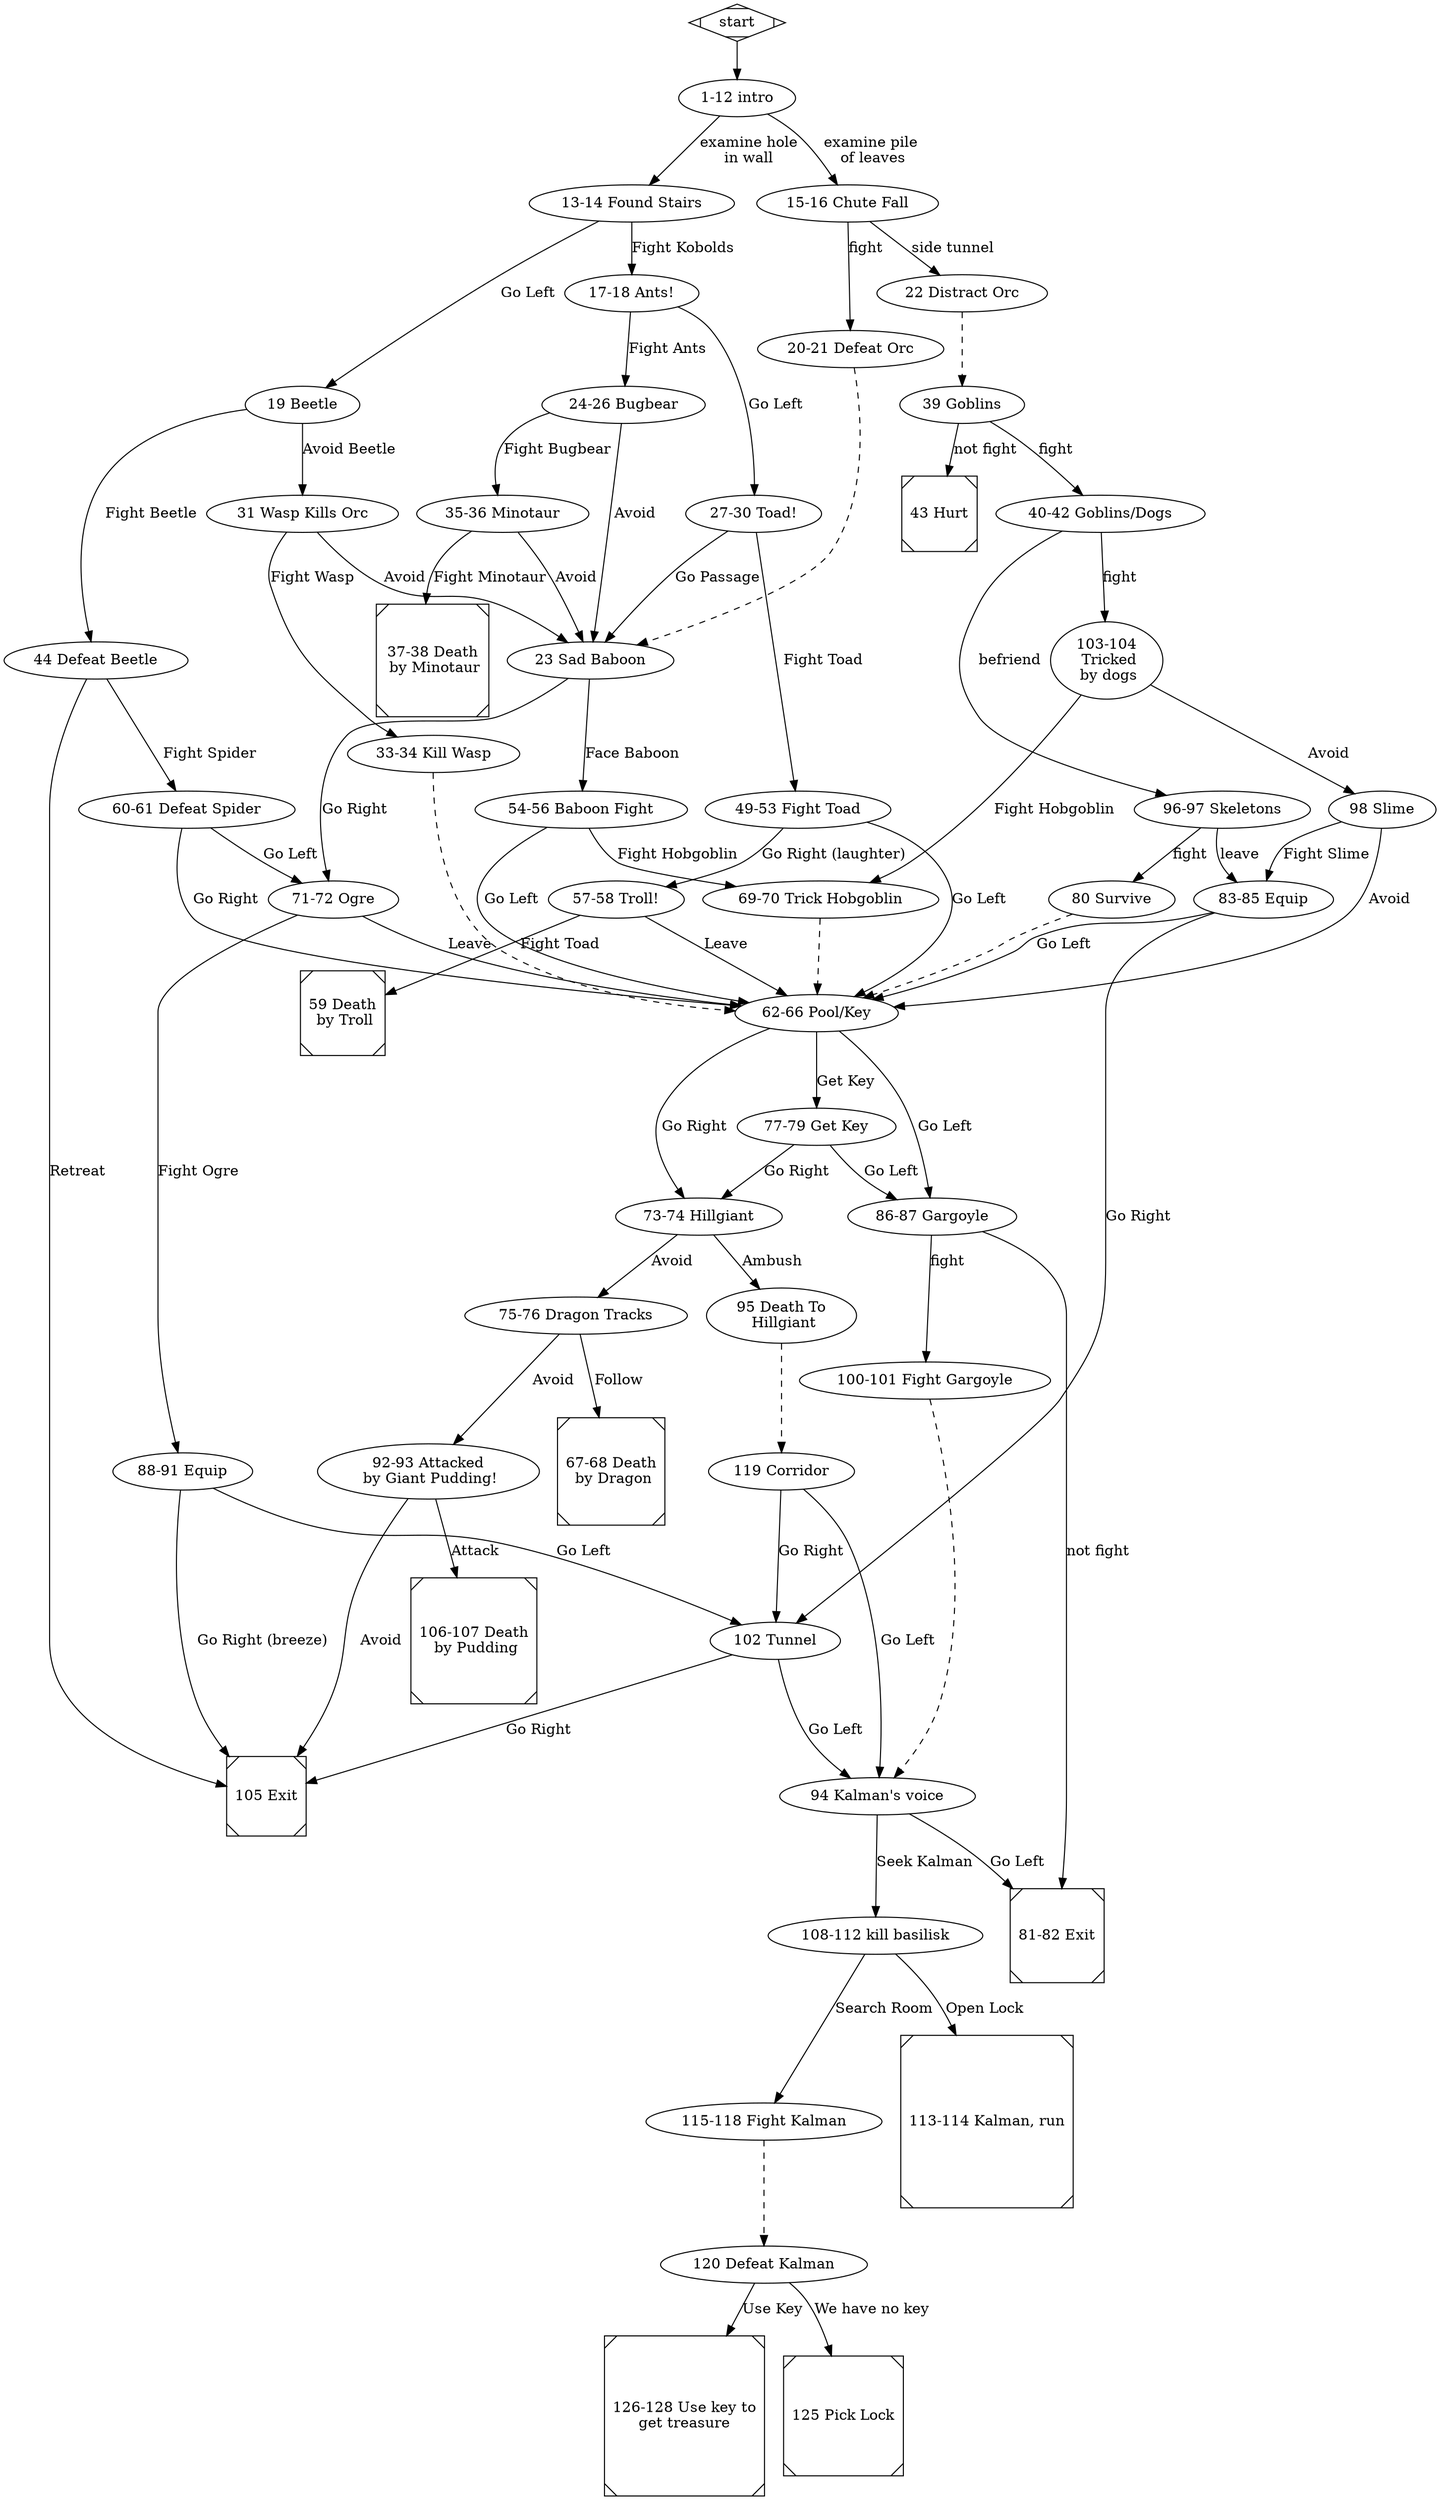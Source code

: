 digraph endless_quest_1 {

  /*
title: Dungeon of Dread
series: Endless Quest
Author: Rlose Estes
Links: 
  */

  start [shape=Mdiamond];
  start -> p1;
  
  p1 [label="1-12 intro"]
  p1 -> p13 [label="examine hole\nin wall"]
  p1 -> p15 [label="examine pile\n of leaves"]
  
  p13 [label="13"]
  
  p15 [label="15-16 Chute Fall"]
  p15 -> p22 [label="side tunnel"]
  p15 -> p20 [label="fight"]
  
  p22 [label="22 Distract Orc"]
  p22 -> p39 [style="dashed"] // No Decision
  
  p39 [label="39 Goblins"]
  p39 -> p40 [label="fight"]
  p39 -> p43 [label="not fight"]
  
  
  p43 [label="43 Hurt", shape=Msquare]
  /*
     43 is an end, we get stabbed by Goblin and leave,
     illogical event though
  */

  p40 [label="40-42 Goblins/Dogs"]
  p40 -> p103 [label="fight"]
  p40 -> p96 [label="befriend"]

  p96 [label="96-97 Skeletons"]
  p96 -> p80 [label="fight"]
  p96 -> p83 [label="leave"]
  
  p80 [label="80 Survive"]
  p80 -> p62 [style="dashed"] // No Decision
  
  p62 [label="62-66 Pool/Key"]
  p62 -> p86 [label="Go Left"]
  p62 -> p73 [label="Go Right"]
  p62 -> p77 [label="Get Key"]
  
  p77 [label="77-79 Get Key"]
  p77 -> p86 [label="Go Left"]
  p77 -> p73 [label="Go Right"]
  
  p86 [label="86-87 Gargoyle"]
  p86 -> p100 [label="fight"]
  p86 -> p81 [label="not fight"]

  p81 [label="81-82 Exit", shape=Msquare]
    /*
     81 is an end, we leave through a hidden exit
     that closes behind us
  */

  p100 [label="100-101 Fight Gargoyle"]
  p100 -> p94 [style="dashed"] // No Decision

  p94 [label="94 Kalman's voice"]
  p94 -> p81 [label="Go Left"]
  p94 -> p108 [label="Seek Kalman"]

  p108 [label="108-112 kill basilisk"]
  p108 -> p115 [label="Search Room"]
  p108 -> p113 [label="Open Lock"]

  p113 [label="113-114 Kalman, run", shape=Msquare]
  /* surprised by Kalman we fight and then run away
     leaving by secret door, essentially exit 81
   */

  p115 [label="115-118 Fight Kalman"]
  /* we fight, basically same fight as 113 but
     this time we don't run, inconsistent
   */
  p115 -> p120 [style="dashed"] // No Decision

  p120 [label="120 Defeat Kalman"]
  p120 -> p126 [label="Use Key"]
  p120 -> p125 [label="We have no key"]

  p126 [label="126-128 Use key to\nget treasure", shape=Msquare]
  /* use the key, get the treasure, full ending
     we vow to use treasure for good and fight evil */

  p125 [label="125 Pick Lock", shape=Msquare]
  /* Halfling has secret lockpicking ability
     we open lock and get treasure.
     No vows. We just rich.
     Felt weak, could have led into 126 ending.
  */

  // Fill in the blanks
  p13 [label="13-14 Found Stairs"]
  p13 -> p17 [label="Fight Kobolds"]
  p13 -> p19 [label="Go Left"]

  p17 [label="17-18 Ants!"]
  p17 -> p24 [label="Fight Ants"]
  p17 -> p27 [label="Go Left"]

  p27 [label="27-30 Toad!"]
  p27 -> p49 [label="Fight Toad"]
  p27 -> p23 [label="Go Passage"]

  p49 [label="49-53 Fight Toad"]
  /* Toad is a turned human */
  p49 -> p62 [label="Go Left"]
  p49 -> p57 [label="Go Right (laughter)"]

  p57 [label="57-58 Troll!"]
  p57 -> p59 [label="Fight Toad"]
  p57 -> p62 [label="Leave"]

  p59 [label="59 Death\n by Troll", shape=Msquare]
  

  p23 [label="23 Sad Baboon"]
  p23 -> p54 [label="Face Baboon"]
  p23 -> p71 [label="Go Right"]

  p54 [label="54-56 Baboon Fight"]
  /* Baboon is a turned human */
  p54 -> p69 [label="Fight Hobgoblin"]
  p54 -> p62 [label="Go Left"]

  p69 [label="69-70 Trick Hobgoblin"]
  p69 -> p62 [style="dashed"] // No Decision

  p71 [label="71-72 Ogre"]
  p71 -> p88 [label="Fight Ogre"]
  p71 -> p62 [label="Leave"]

  p88 [label="88-91 Equip"]
  p88 -> p102 [label="Go Left"]
  p88 -> p105 [label="Go Right (breeze)"]

  p102 [label="102 Tunnel"]
  p102 -> p94 [label="Go Left"]
  p102 -> p105 [label="Go Right"]

  p105 [label="105 Exit", shape=Msquare]
  /* basically the same exit as 81 */

  p19 [label="19 Beetle"]
  /* description mentions "it's no worse than the Ants"
     but we haven't seen any Ants yet, and don't on this path!
  */
  p19 -> p44 [label="Fight Beetle"]
  p19 -> p31 [label="Avoid Beetle"]

  p44 [label="44 Defeat Beetle"]
  /* Beetle is a turned human */
  p44 -> p60 [label="Fight Spider"]
  p44 -> p105 [label="Retreat"]

  p60 [label="60-61 Defeat Spider"]
  p60 -> p71 [label="Go Left"]
  p60 -> p62 [label="Go Right"]

  p31 [label="31 Wasp Kills Orc"]
  /* wasp is probably a turned human */
  p31 -> p23 [label="Avoid"]
  p31 -> p33 [label="Fight Wasp"]

  p33 [label="33-34 Kill Wasp"]
  /* wasp was a human */
  p33 -> p62 [style="dashed"] // No Decision

  p24 [label="24-26 Bugbear"]
  p24 -> p35 [label="Fight Bugbear"]
  p24 -> p23 [label="Avoid"]

  p35 [label="35-36 Minotaur"]
  p35 -> p37 [label="Fight Minotaur"]
  p35 -> p23 [label="Avoid"]

  p37 [label="37-38 Death\n by Minotaur", shape=Msquare]


  p20 [label="20-21 Defeat Orc"]
  /* in a different path we see a wasp fight an orc.
     pity that sequence wasn't used here to release a wasp
     that killed the orc, then replay would show
     different interpretations of events where the player's
     actions might have made a difference */
  p20 -> p23 [style="dashed"] // No Decision     

  p103 [label="103-104\n Tricked\n by dogs"]
  p103 -> p69 [label="Fight Hobgoblin"]
  p103 -> p98 [label="Avoid"]

  p98 [label="98 Slime"]
  p98 -> p62 [label="Avoid"]
  p98 -> p83 [label="Fight Slime"]

  p83 [label="83-85 Equip"]
  p83 -> p62 [label="Go Left"]
  p83 -> p102 [label="Go Right"]  

  p73 [label="73-74 Hillgiant"]
  p73 -> p95 [label="Ambush"]
  p73 -> p75 [label="Avoid"]  

  p75 [label="75-76 Dragon Tracks"]
  p75 -> p67 [label="Follow"]
  p75 -> p92 [label="Avoid"]  

  p67 [label="67-68 Death\n by Dragon", shape=Msquare]

  p92 [label="92-93 Attacked\n by Giant Pudding!"]
  p92 -> p106 [label="Attack"]
  p92 -> p105 [label="Avoid"]  

  p106 [label="106-107 Death\n by Pudding", shape=Msquare]
  
  p95 [label="95 Death To\n Hillgiant"]
  p95 -> p119 [style="dashed"] // No Decision

  p119 [label="119 Corridor"]
  p119 -> p94 [label="Go Left"]
  p119 -> p102 [label="Go Right"]

  /* most paths lead to discovering that
    the wizard turns people into stuff
    the path I took first did not
    but that is the main replay draw
    the rest of the replays are mainly
    different enounters to the same path
    no real subplots

    equipment may not be consistent through the
    different paths
    */

  //end [shape=Msquare];
}